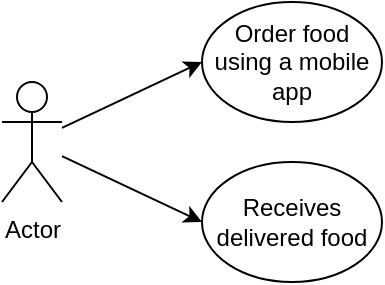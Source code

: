 <mxfile version="14.6.0" type="github">
  <diagram id="7JSvU80t5YNObJaVkvSd" name="Page-1">
    <mxGraphModel dx="868" dy="450" grid="1" gridSize="10" guides="1" tooltips="1" connect="1" arrows="1" fold="1" page="1" pageScale="1" pageWidth="850" pageHeight="1100" math="0" shadow="0">
      <root>
        <mxCell id="0" />
        <mxCell id="1" parent="0" />
        <mxCell id="PhgvJn5Uxzj3nyAtq7cL-1" value="Actor" style="shape=umlActor;verticalLabelPosition=bottom;verticalAlign=top;html=1;outlineConnect=0;" vertex="1" parent="1">
          <mxGeometry x="200" y="170" width="30" height="60" as="geometry" />
        </mxCell>
        <mxCell id="PhgvJn5Uxzj3nyAtq7cL-2" value="Order food using a mobile app" style="ellipse;whiteSpace=wrap;html=1;" vertex="1" parent="1">
          <mxGeometry x="300" y="130" width="90" height="60" as="geometry" />
        </mxCell>
        <mxCell id="PhgvJn5Uxzj3nyAtq7cL-3" value="Receives delivered food" style="ellipse;whiteSpace=wrap;html=1;" vertex="1" parent="1">
          <mxGeometry x="300" y="210" width="90" height="60" as="geometry" />
        </mxCell>
        <mxCell id="PhgvJn5Uxzj3nyAtq7cL-5" value="" style="endArrow=classic;html=1;entryX=0;entryY=0.5;entryDx=0;entryDy=0;" edge="1" parent="1" source="PhgvJn5Uxzj3nyAtq7cL-1" target="PhgvJn5Uxzj3nyAtq7cL-3">
          <mxGeometry width="50" height="50" relative="1" as="geometry">
            <mxPoint x="400" y="250" as="sourcePoint" />
            <mxPoint x="450" y="200" as="targetPoint" />
          </mxGeometry>
        </mxCell>
        <mxCell id="PhgvJn5Uxzj3nyAtq7cL-6" value="" style="endArrow=classic;html=1;entryX=0;entryY=0.5;entryDx=0;entryDy=0;" edge="1" parent="1" source="PhgvJn5Uxzj3nyAtq7cL-1" target="PhgvJn5Uxzj3nyAtq7cL-2">
          <mxGeometry width="50" height="50" relative="1" as="geometry">
            <mxPoint x="400" y="250" as="sourcePoint" />
            <mxPoint x="450" y="200" as="targetPoint" />
          </mxGeometry>
        </mxCell>
      </root>
    </mxGraphModel>
  </diagram>
</mxfile>
